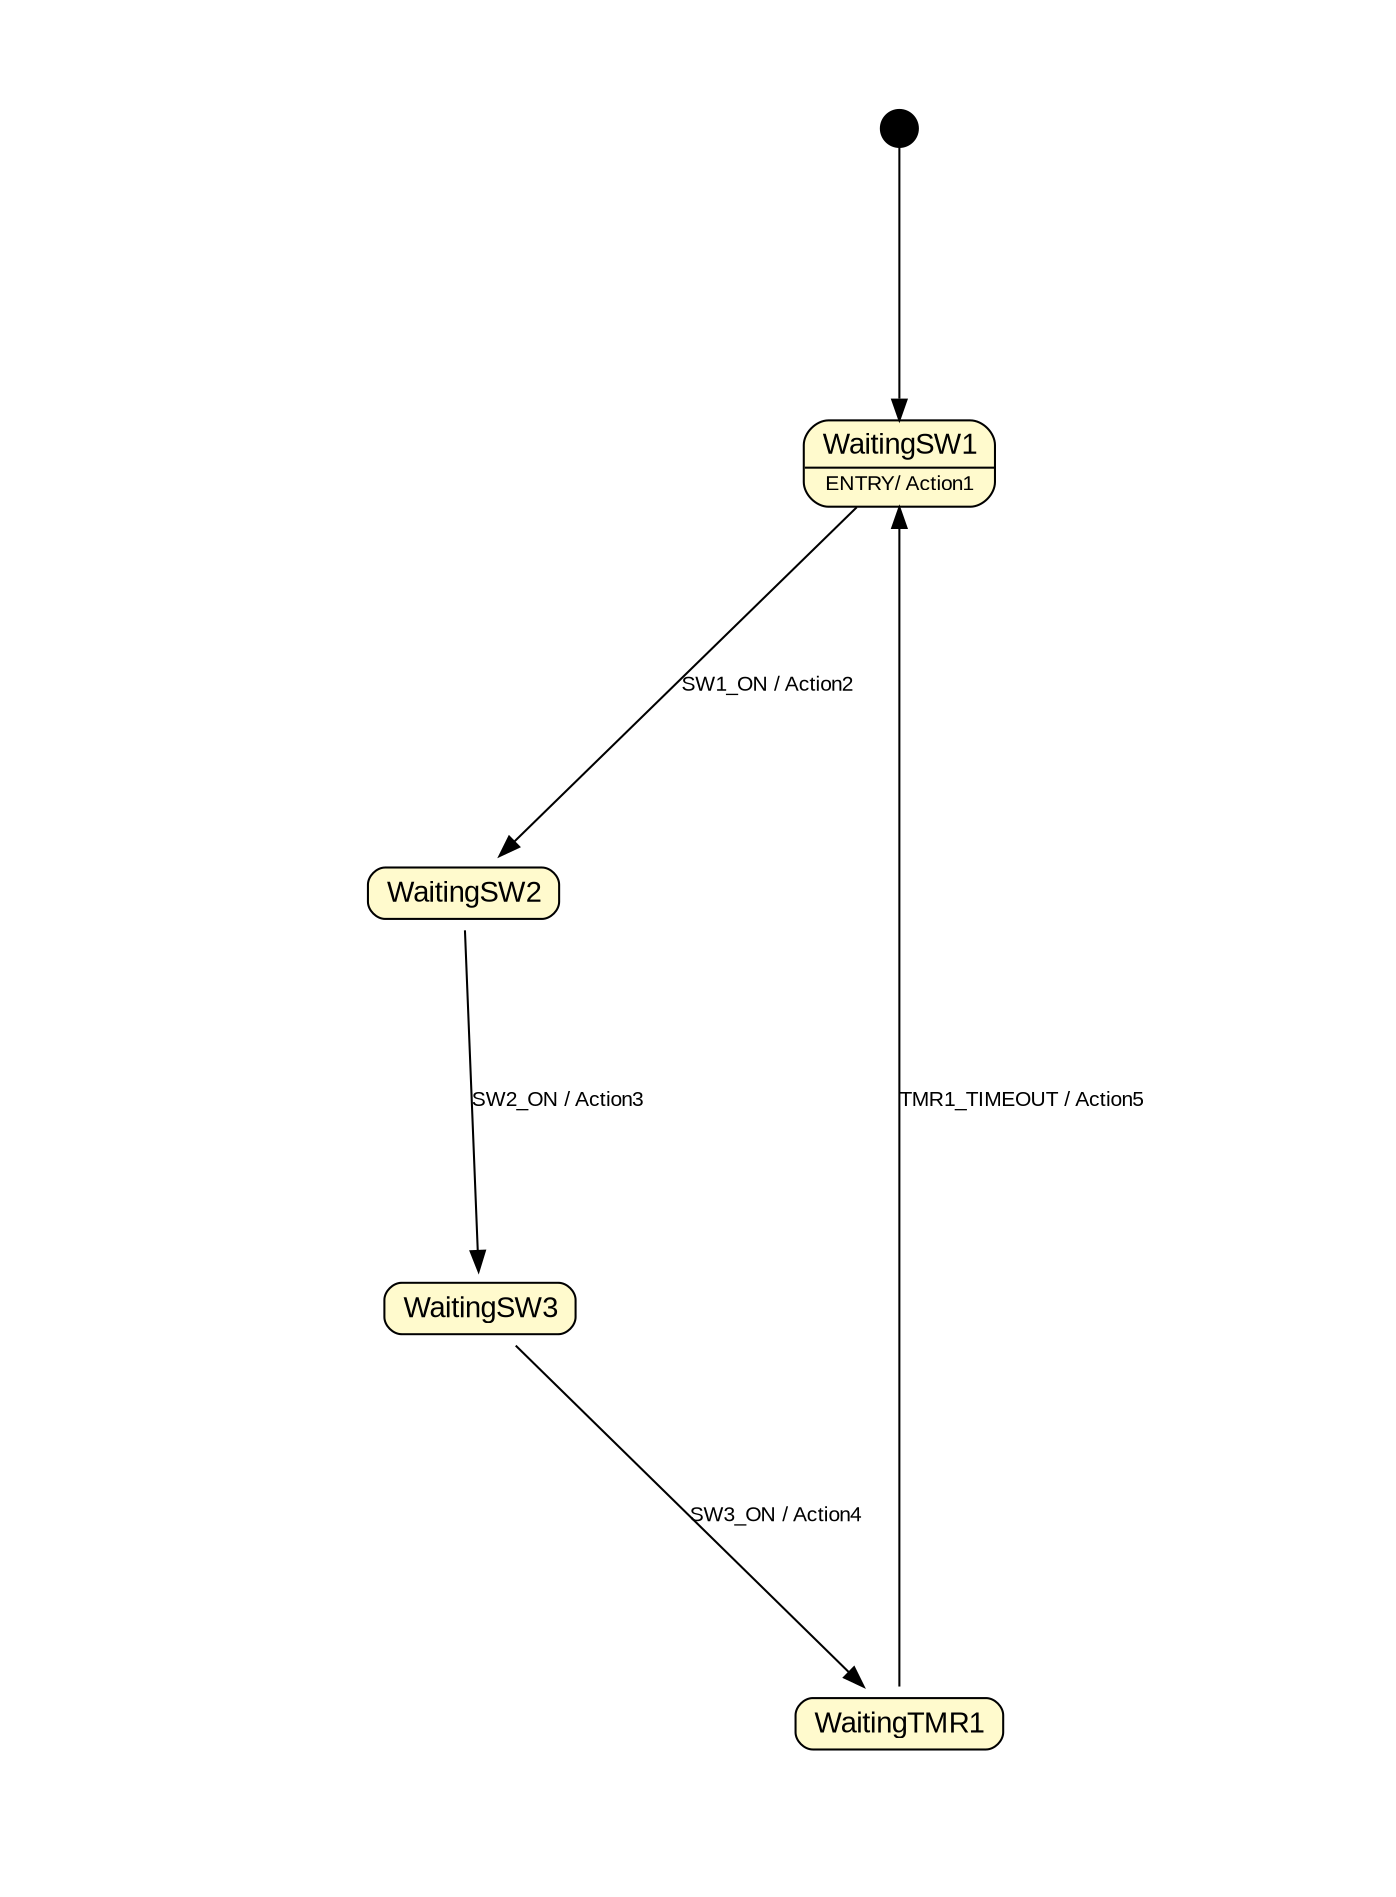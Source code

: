 digraph {
    ratio = "fill"
    size = "8.3,11.7!"
    margin = 0.5
    fontname = "arial"
    fontsize = 10

    node [
        fontname = "arial",
        fontsize = 14,
        shape = "none",
        margin = 0
    ]

    edge [
        fontname = "arial",
        fontsize = 10
    ]

    START [
        label= "",
        width = "0.25",
        height = "0.25",
        shape = "circle",
        style = "filled",
        fillcolor ="black"
    ]

    WaitingSW1 [
        label = <<table cellborder="0" style="rounded" bgcolor="lemonchiffon"><tr><td><font point-size="14"> WaitingSW1 </font></td></tr><hr/><tr><td><font point-size="10"> ENTRY/ Action1 </font></td></tr></table>>
    ];

    WaitingSW2 [
        label = <<table cellborder="0" style="rounded" bgcolor="lemonchiffon"><tr><td><font point-size="14"> WaitingSW2 </font></td></tr></table>>
    ];

    WaitingSW3 [
        label = <<table cellborder="0" style="rounded" bgcolor="lemonchiffon"><tr><td><font point-size="14"> WaitingSW3 </font></td></tr></table>>
    ];

    WaitingTMR1 [
        label = <<table cellborder="0" style="rounded" bgcolor="lemonchiffon"><tr><td><font point-size="14"> WaitingTMR1 </font></td></tr></table>>
    ];


    START->WaitingSW1

    WaitingSW1->WaitingSW2 [
        label = "SW1_ON / Action2"
    ];

    WaitingSW2->WaitingSW3 [
        label = "SW2_ON / Action3"
    ];

    WaitingSW3->WaitingTMR1 [
        label = "SW3_ON / Action4"
    ];

    WaitingTMR1->WaitingSW1 [
        label = "TMR1_TIMEOUT / Action5"
    ];

}

